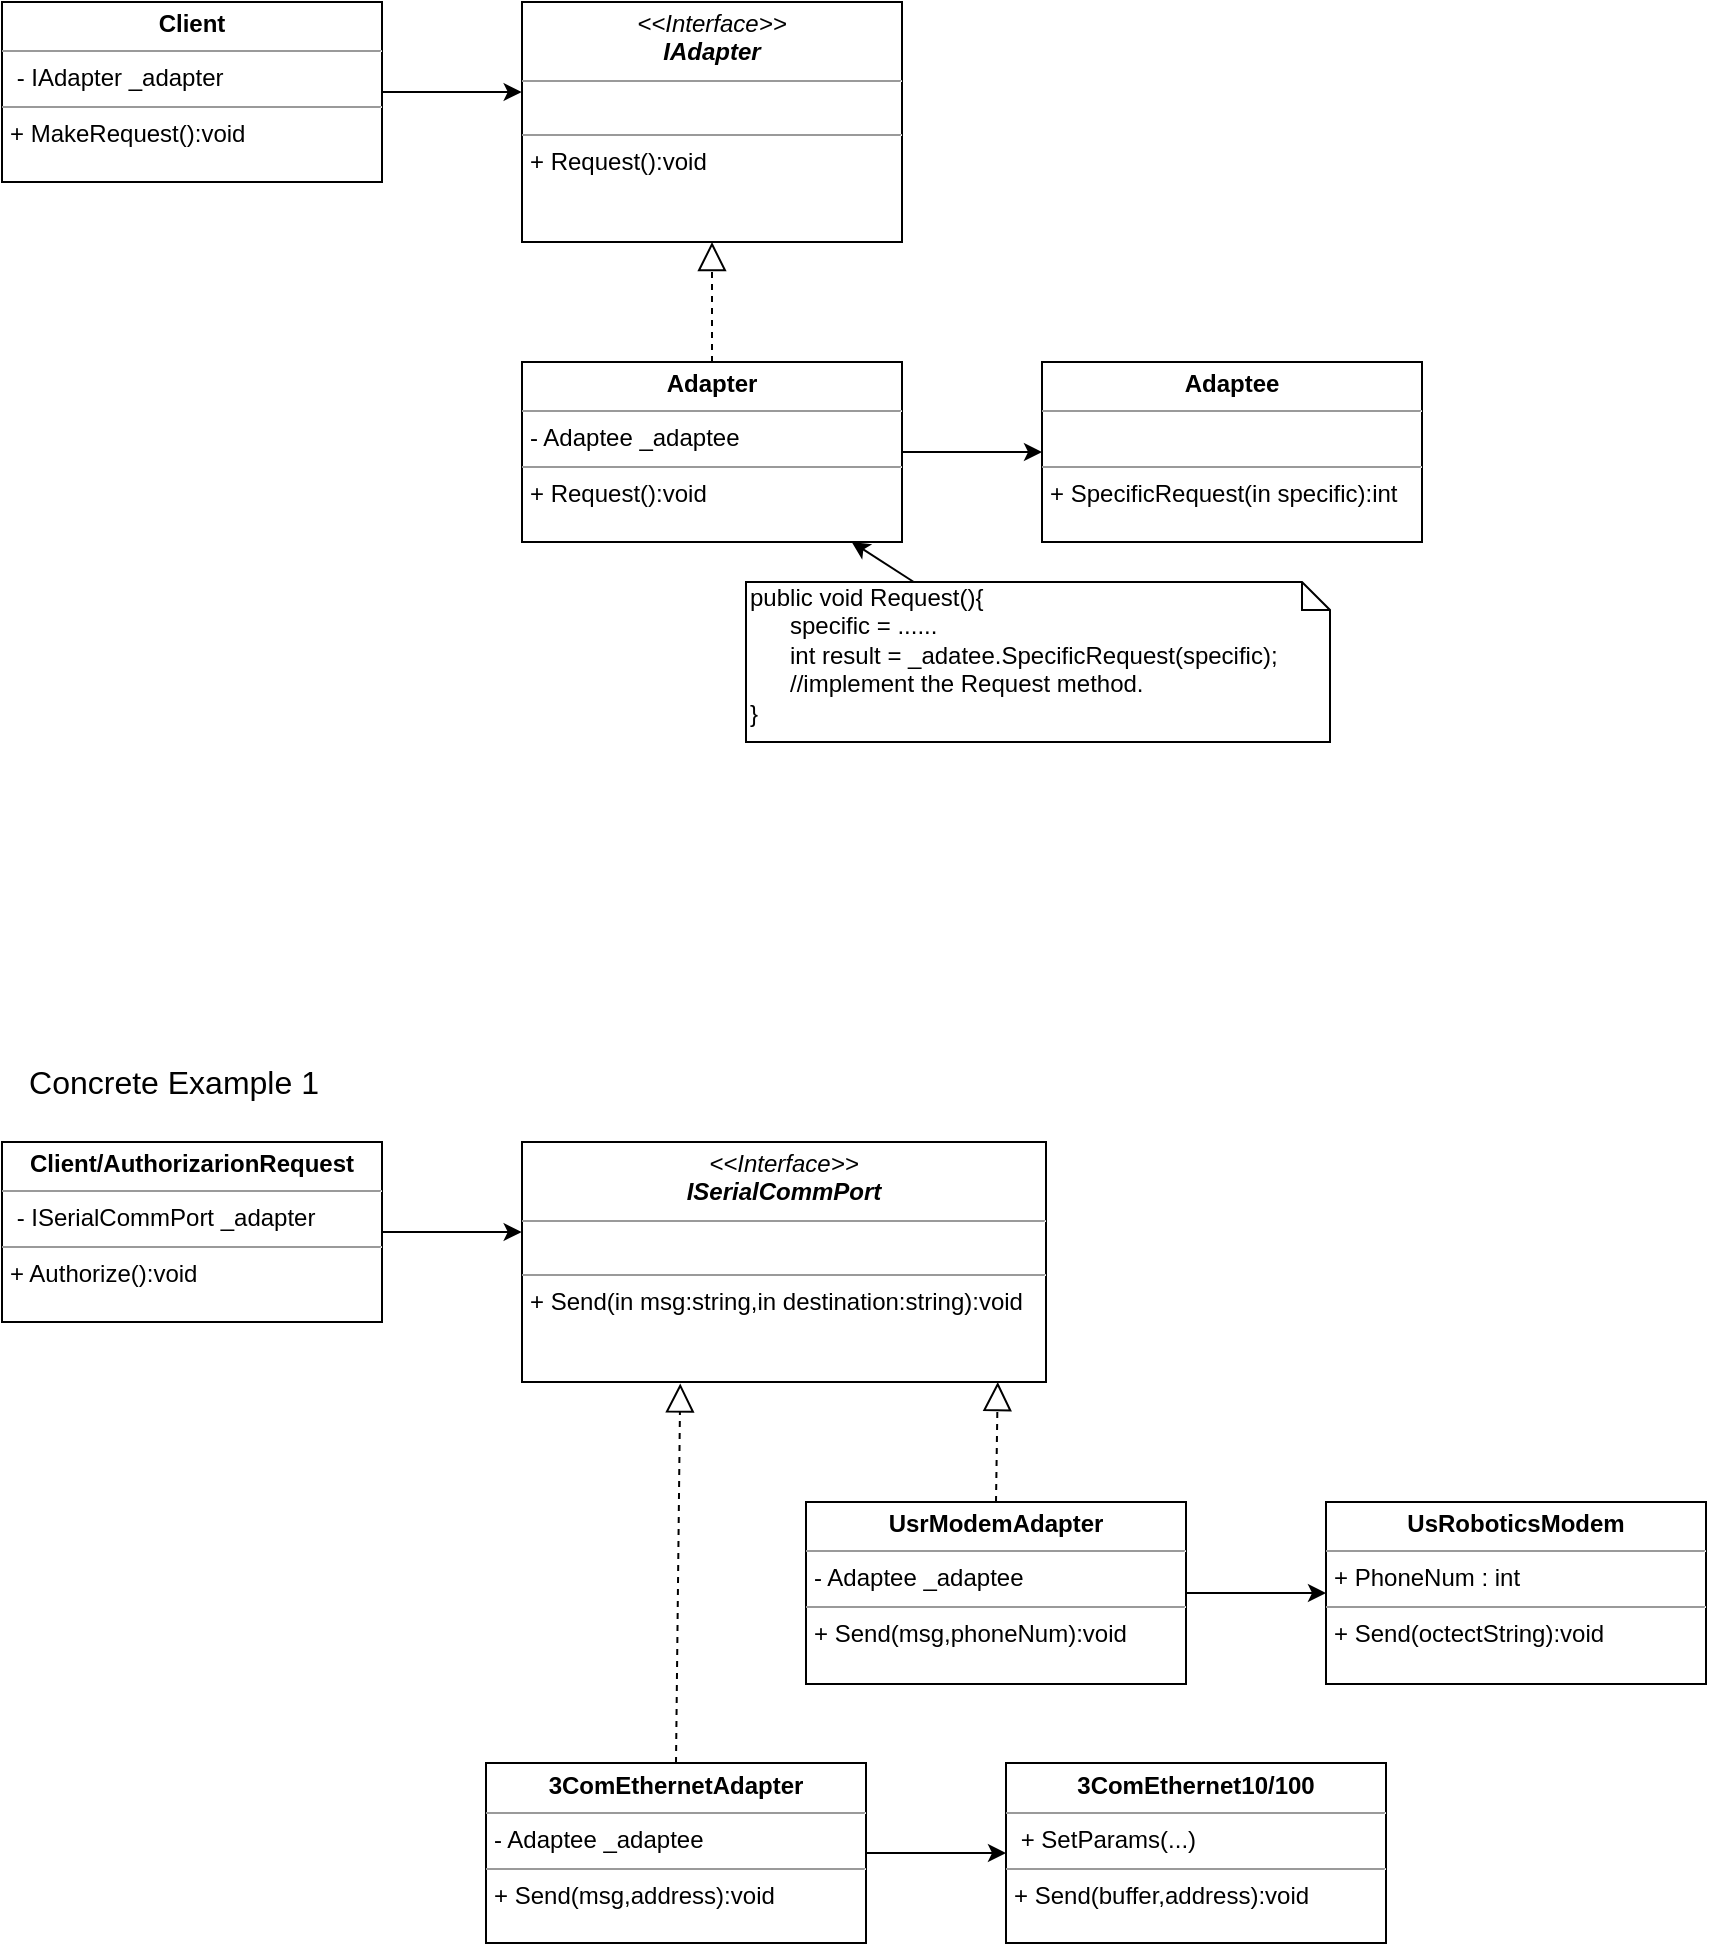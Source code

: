 <mxfile version="10.6.1" type="device"><diagram id="9AxfQVSzMLa06jMd4uWh" name="Page-1"><mxGraphModel dx="1885" dy="965" grid="1" gridSize="10" guides="1" tooltips="1" connect="1" arrows="1" fold="1" page="1" pageScale="1" pageWidth="850" pageHeight="1100" math="0" shadow="0"><root><mxCell id="0"/><mxCell id="1" parent="0"/><mxCell id="XskOo6VjgrB15FcFP7f5-3" value="&lt;p style=&quot;margin: 0px ; margin-top: 4px ; text-align: center&quot;&gt;&lt;i&gt;&amp;lt;&amp;lt;Interface&amp;gt;&amp;gt;&lt;/i&gt;&lt;br&gt;&lt;b&gt;&lt;i&gt;IAdapter&lt;/i&gt;&lt;/b&gt;&lt;/p&gt;&lt;hr size=&quot;1&quot;&gt;&lt;p style=&quot;margin: 0px ; margin-left: 4px&quot;&gt;&lt;br&gt;&lt;/p&gt;&lt;hr size=&quot;1&quot;&gt;&lt;p style=&quot;margin: 0px ; margin-left: 4px&quot;&gt;+ Request():void&lt;/p&gt;" style="verticalAlign=top;align=left;overflow=fill;fontSize=12;fontFamily=Helvetica;html=1;" vertex="1" parent="1"><mxGeometry x="260" y="50" width="190" height="120" as="geometry"/></mxCell><mxCell id="XskOo6VjgrB15FcFP7f5-4" value="&lt;p style=&quot;margin: 0px ; margin-top: 4px ; text-align: center&quot;&gt;&lt;b&gt;Adapter&lt;/b&gt;&lt;/p&gt;&lt;hr size=&quot;1&quot;&gt;&lt;p style=&quot;margin: 0px ; margin-left: 4px&quot;&gt;- Adaptee _adaptee&lt;/p&gt;&lt;hr size=&quot;1&quot;&gt;&lt;p style=&quot;margin: 0px ; margin-left: 4px&quot;&gt;+ Request():void&lt;/p&gt;" style="verticalAlign=top;align=left;overflow=fill;fontSize=12;fontFamily=Helvetica;html=1;" vertex="1" parent="1"><mxGeometry x="260" y="230" width="190" height="90" as="geometry"/></mxCell><mxCell id="XskOo6VjgrB15FcFP7f5-6" value="&lt;p style=&quot;margin: 0px ; margin-top: 4px ; text-align: center&quot;&gt;&lt;b&gt;Adaptee&lt;/b&gt;&lt;/p&gt;&lt;hr size=&quot;1&quot;&gt;&lt;p style=&quot;margin: 0px ; margin-left: 4px&quot;&gt;&amp;nbsp; &amp;nbsp;&lt;/p&gt;&lt;hr size=&quot;1&quot;&gt;&lt;p style=&quot;margin: 0px ; margin-left: 4px&quot;&gt;+ SpecificRequest(in specific):int&lt;/p&gt;" style="verticalAlign=top;align=left;overflow=fill;fontSize=12;fontFamily=Helvetica;html=1;" vertex="1" parent="1"><mxGeometry x="520" y="230" width="190" height="90" as="geometry"/></mxCell><mxCell id="XskOo6VjgrB15FcFP7f5-8" value="" style="endArrow=classic;html=1;entryX=0;entryY=0.5;entryDx=0;entryDy=0;exitX=1;exitY=0.5;exitDx=0;exitDy=0;" edge="1" parent="1" source="XskOo6VjgrB15FcFP7f5-4" target="XskOo6VjgrB15FcFP7f5-6"><mxGeometry width="50" height="50" relative="1" as="geometry"><mxPoint x="410" y="220" as="sourcePoint"/><mxPoint x="460" y="170" as="targetPoint"/></mxGeometry></mxCell><mxCell id="XskOo6VjgrB15FcFP7f5-9" value="&lt;p style=&quot;margin: 0px ; margin-top: 4px ; text-align: center&quot;&gt;&lt;b&gt;Client&lt;/b&gt;&lt;/p&gt;&lt;hr size=&quot;1&quot;&gt;&lt;p style=&quot;margin: 0px ; margin-left: 4px&quot;&gt;&amp;nbsp;- IAdapter _adapter&lt;/p&gt;&lt;hr size=&quot;1&quot;&gt;&lt;p style=&quot;margin: 0px ; margin-left: 4px&quot;&gt;+ MakeRequest():void&lt;/p&gt;" style="verticalAlign=top;align=left;overflow=fill;fontSize=12;fontFamily=Helvetica;html=1;" vertex="1" parent="1"><mxGeometry y="50" width="190" height="90" as="geometry"/></mxCell><mxCell id="XskOo6VjgrB15FcFP7f5-10" value="" style="endArrow=classic;html=1;entryX=0;entryY=0.5;entryDx=0;entryDy=0;exitX=1;exitY=0.5;exitDx=0;exitDy=0;" edge="1" parent="1" source="XskOo6VjgrB15FcFP7f5-9"><mxGeometry width="50" height="50" relative="1" as="geometry"><mxPoint x="149.833" y="40" as="sourcePoint"/><mxPoint x="259.833" y="95" as="targetPoint"/></mxGeometry></mxCell><mxCell id="XskOo6VjgrB15FcFP7f5-11" value="" style="endArrow=block;dashed=1;endFill=0;endSize=12;html=1;entryX=0.5;entryY=1;entryDx=0;entryDy=0;exitX=0.5;exitY=0;exitDx=0;exitDy=0;" edge="1" parent="1" source="XskOo6VjgrB15FcFP7f5-4" target="XskOo6VjgrB15FcFP7f5-3"><mxGeometry width="160" relative="1" as="geometry"><mxPoint x="42" y="240" as="sourcePoint"/><mxPoint x="202" y="240" as="targetPoint"/></mxGeometry></mxCell><mxCell id="XskOo6VjgrB15FcFP7f5-14" value="public void Request(){&lt;br&gt;&amp;nbsp; &amp;nbsp; &amp;nbsp; specific = ......&lt;br&gt;&amp;nbsp; &amp;nbsp; &amp;nbsp; int result = _adatee.SpecificRequest(specific);&lt;br&gt;&amp;nbsp; &amp;nbsp; &amp;nbsp; //implement the Request method.&lt;br&gt;}&lt;br&gt;" style="shape=note;whiteSpace=wrap;html=1;size=14;verticalAlign=top;align=left;spacingTop=-6;" vertex="1" parent="1"><mxGeometry x="372" y="340" width="292" height="80" as="geometry"/></mxCell><mxCell id="XskOo6VjgrB15FcFP7f5-15" value="" style="endArrow=classic;html=1;" edge="1" parent="1" source="XskOo6VjgrB15FcFP7f5-14" target="XskOo6VjgrB15FcFP7f5-4"><mxGeometry width="50" height="50" relative="1" as="geometry"><mxPoint x="432" y="330" as="sourcePoint"/><mxPoint x="302" y="380" as="targetPoint"/></mxGeometry></mxCell><mxCell id="XskOo6VjgrB15FcFP7f5-16" value="&lt;p style=&quot;margin: 0px ; margin-top: 4px ; text-align: center&quot;&gt;&lt;i&gt;&amp;lt;&amp;lt;Interface&amp;gt;&amp;gt;&lt;/i&gt;&lt;br&gt;&lt;b&gt;&lt;i&gt;ISerialCommPort&lt;/i&gt;&lt;/b&gt;&lt;/p&gt;&lt;hr size=&quot;1&quot;&gt;&lt;p style=&quot;margin: 0px ; margin-left: 4px&quot;&gt;&lt;br&gt;&lt;/p&gt;&lt;hr size=&quot;1&quot;&gt;&lt;p style=&quot;margin: 0px ; margin-left: 4px&quot;&gt;+ Send(in msg:string,in destination:string):void&lt;/p&gt;" style="verticalAlign=top;align=left;overflow=fill;fontSize=12;fontFamily=Helvetica;html=1;" vertex="1" parent="1"><mxGeometry x="260" y="620" width="262" height="120" as="geometry"/></mxCell><mxCell id="XskOo6VjgrB15FcFP7f5-17" value="&lt;p style=&quot;margin: 0px ; margin-top: 4px ; text-align: center&quot;&gt;&lt;b&gt;UsrModemAdapter&lt;/b&gt;&lt;/p&gt;&lt;hr size=&quot;1&quot;&gt;&lt;p style=&quot;margin: 0px ; margin-left: 4px&quot;&gt;- Adaptee _adaptee&lt;/p&gt;&lt;hr size=&quot;1&quot;&gt;&lt;p style=&quot;margin: 0px ; margin-left: 4px&quot;&gt;+ Send(msg,phoneNum):void&lt;/p&gt;" style="verticalAlign=top;align=left;overflow=fill;fontSize=12;fontFamily=Helvetica;html=1;" vertex="1" parent="1"><mxGeometry x="402" y="800" width="190" height="91" as="geometry"/></mxCell><mxCell id="XskOo6VjgrB15FcFP7f5-18" value="&lt;p style=&quot;margin: 0px ; margin-top: 4px ; text-align: center&quot;&gt;&lt;b&gt;UsRoboticsModem&lt;/b&gt;&lt;/p&gt;&lt;hr size=&quot;1&quot;&gt;&lt;p style=&quot;margin: 0px ; margin-left: 4px&quot;&gt;+ PhoneNum : int&lt;/p&gt;&lt;hr size=&quot;1&quot;&gt;&lt;p style=&quot;margin: 0px ; margin-left: 4px&quot;&gt;+ Send(octectString):void&lt;/p&gt;" style="verticalAlign=top;align=left;overflow=fill;fontSize=12;fontFamily=Helvetica;html=1;" vertex="1" parent="1"><mxGeometry x="662" y="800" width="190" height="91" as="geometry"/></mxCell><mxCell id="XskOo6VjgrB15FcFP7f5-19" value="" style="endArrow=classic;html=1;entryX=0;entryY=0.5;entryDx=0;entryDy=0;exitX=1;exitY=0.5;exitDx=0;exitDy=0;" edge="1" parent="1" source="XskOo6VjgrB15FcFP7f5-17" target="XskOo6VjgrB15FcFP7f5-18"><mxGeometry width="50" height="50" relative="1" as="geometry"><mxPoint x="552" y="790.5" as="sourcePoint"/><mxPoint x="602" y="740.5" as="targetPoint"/></mxGeometry></mxCell><mxCell id="XskOo6VjgrB15FcFP7f5-20" value="&lt;p style=&quot;margin: 0px ; margin-top: 4px ; text-align: center&quot;&gt;&lt;b&gt;Client/AuthorizarionRequest&lt;/b&gt;&lt;/p&gt;&lt;hr size=&quot;1&quot;&gt;&lt;p style=&quot;margin: 0px ; margin-left: 4px&quot;&gt;&amp;nbsp;- ISerialCommPort _adapter&lt;/p&gt;&lt;hr size=&quot;1&quot;&gt;&lt;p style=&quot;margin: 0px ; margin-left: 4px&quot;&gt;+ Authorize():void&lt;/p&gt;" style="verticalAlign=top;align=left;overflow=fill;fontSize=12;fontFamily=Helvetica;html=1;" vertex="1" parent="1"><mxGeometry y="620" width="190" height="90" as="geometry"/></mxCell><mxCell id="XskOo6VjgrB15FcFP7f5-21" value="" style="endArrow=classic;html=1;entryX=0;entryY=0.5;entryDx=0;entryDy=0;exitX=1;exitY=0.5;exitDx=0;exitDy=0;" edge="1" parent="1" source="XskOo6VjgrB15FcFP7f5-20"><mxGeometry width="50" height="50" relative="1" as="geometry"><mxPoint x="149.833" y="610" as="sourcePoint"/><mxPoint x="259.833" y="665" as="targetPoint"/></mxGeometry></mxCell><mxCell id="XskOo6VjgrB15FcFP7f5-22" value="" style="endArrow=block;dashed=1;endFill=0;endSize=12;html=1;entryX=0.5;entryY=1;entryDx=0;entryDy=0;exitX=0.5;exitY=0;exitDx=0;exitDy=0;" edge="1" parent="1" source="XskOo6VjgrB15FcFP7f5-17"><mxGeometry width="160" relative="1" as="geometry"><mxPoint x="149" y="810.5" as="sourcePoint"/><mxPoint x="497.882" y="740.029" as="targetPoint"/></mxGeometry></mxCell><mxCell id="XskOo6VjgrB15FcFP7f5-25" value="&lt;font style=&quot;font-size: 16px&quot;&gt;Concrete Example 1&lt;/font&gt;" style="text;html=1;strokeColor=none;fillColor=none;align=center;verticalAlign=middle;whiteSpace=wrap;rounded=0;" vertex="1" parent="1"><mxGeometry y="580" width="172" height="20" as="geometry"/></mxCell><mxCell id="XskOo6VjgrB15FcFP7f5-26" value="&lt;p style=&quot;margin: 0px ; margin-top: 4px ; text-align: center&quot;&gt;&lt;b&gt;3ComEthernetAdapter&lt;/b&gt;&lt;/p&gt;&lt;hr size=&quot;1&quot;&gt;&lt;p style=&quot;margin: 0px ; margin-left: 4px&quot;&gt;- Adaptee _adaptee&lt;/p&gt;&lt;hr size=&quot;1&quot;&gt;&lt;p style=&quot;margin: 0px ; margin-left: 4px&quot;&gt;+ Send(msg,address):void&lt;/p&gt;" style="verticalAlign=top;align=left;overflow=fill;fontSize=12;fontFamily=Helvetica;html=1;" vertex="1" parent="1"><mxGeometry x="242" y="930.5" width="190" height="90" as="geometry"/></mxCell><mxCell id="XskOo6VjgrB15FcFP7f5-27" value="&lt;p style=&quot;margin: 0px ; margin-top: 4px ; text-align: center&quot;&gt;&lt;b&gt;3ComEthernet10/100&lt;/b&gt;&lt;/p&gt;&lt;hr size=&quot;1&quot;&gt;&lt;p style=&quot;margin: 0px ; margin-left: 4px&quot;&gt;&amp;nbsp;+ SetParams(...)&lt;/p&gt;&lt;hr size=&quot;1&quot;&gt;&lt;p style=&quot;margin: 0px ; margin-left: 4px&quot;&gt;+ Send(buffer,address):void&lt;/p&gt;" style="verticalAlign=top;align=left;overflow=fill;fontSize=12;fontFamily=Helvetica;html=1;" vertex="1" parent="1"><mxGeometry x="502" y="930.5" width="190" height="90" as="geometry"/></mxCell><mxCell id="XskOo6VjgrB15FcFP7f5-28" value="" style="endArrow=classic;html=1;entryX=0;entryY=0.5;entryDx=0;entryDy=0;exitX=1;exitY=0.5;exitDx=0;exitDy=0;" edge="1" parent="1" source="XskOo6VjgrB15FcFP7f5-26" target="XskOo6VjgrB15FcFP7f5-27"><mxGeometry width="50" height="50" relative="1" as="geometry"><mxPoint x="392" y="920.5" as="sourcePoint"/><mxPoint x="442" y="870.5" as="targetPoint"/></mxGeometry></mxCell><mxCell id="XskOo6VjgrB15FcFP7f5-29" value="" style="endArrow=block;dashed=1;endFill=0;endSize=12;html=1;entryX=0.302;entryY=1.006;entryDx=0;entryDy=0;exitX=0.5;exitY=0;exitDx=0;exitDy=0;entryPerimeter=0;" edge="1" parent="1" source="XskOo6VjgrB15FcFP7f5-26" target="XskOo6VjgrB15FcFP7f5-16"><mxGeometry width="160" relative="1" as="geometry"><mxPoint x="-11" y="940.5" as="sourcePoint"/><mxPoint x="337.882" y="870.029" as="targetPoint"/></mxGeometry></mxCell></root></mxGraphModel></diagram></mxfile>